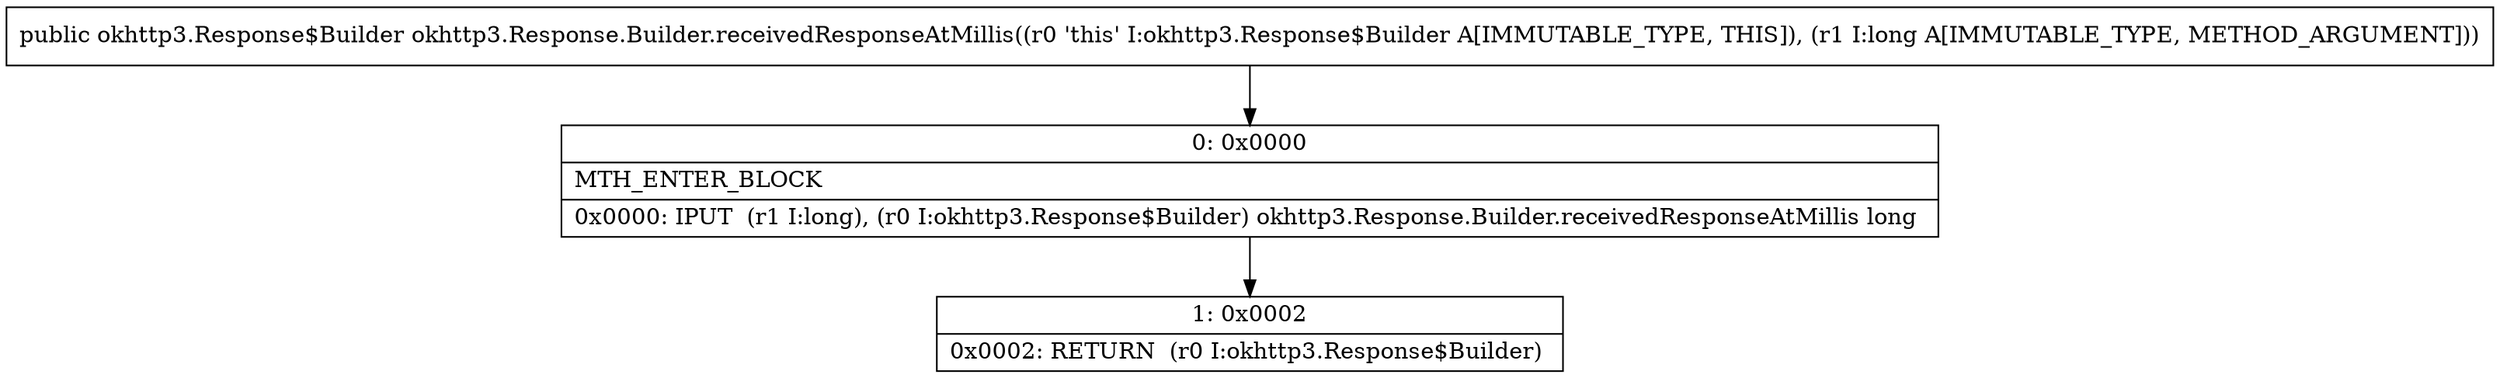 digraph "CFG forokhttp3.Response.Builder.receivedResponseAtMillis(J)Lokhttp3\/Response$Builder;" {
Node_0 [shape=record,label="{0\:\ 0x0000|MTH_ENTER_BLOCK\l|0x0000: IPUT  (r1 I:long), (r0 I:okhttp3.Response$Builder) okhttp3.Response.Builder.receivedResponseAtMillis long \l}"];
Node_1 [shape=record,label="{1\:\ 0x0002|0x0002: RETURN  (r0 I:okhttp3.Response$Builder) \l}"];
MethodNode[shape=record,label="{public okhttp3.Response$Builder okhttp3.Response.Builder.receivedResponseAtMillis((r0 'this' I:okhttp3.Response$Builder A[IMMUTABLE_TYPE, THIS]), (r1 I:long A[IMMUTABLE_TYPE, METHOD_ARGUMENT])) }"];
MethodNode -> Node_0;
Node_0 -> Node_1;
}

